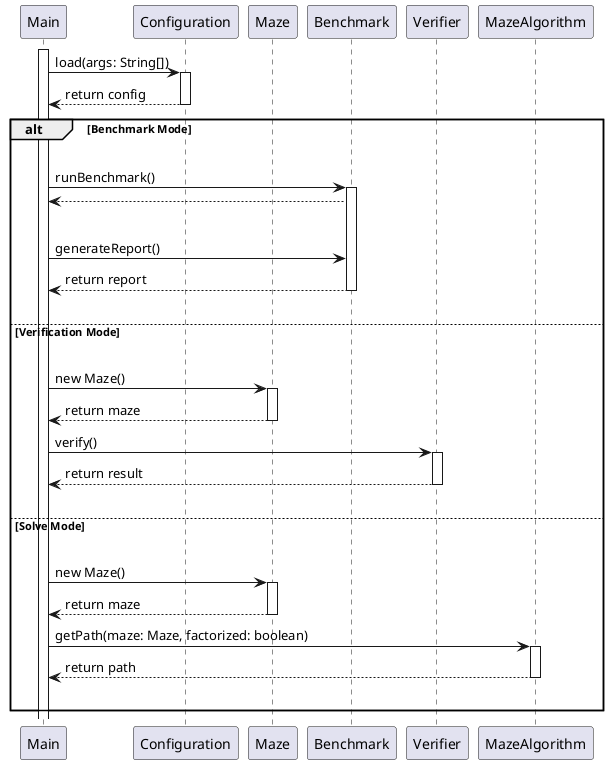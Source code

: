 @startuml Sequence

    participant Main
    participant Configuration
    participant Maze
    participant Benchmark
    participant Verifier
    participant MazeAlgorithm

    Main ++
    Main -> Configuration ++: load(args: String[])
    Main <-- Configuration --: return config

    alt Benchmark Mode
    |||
    Main -> Benchmark ++: runBenchmark()
    Main <-- Benchmark
    |||
    Main -> Benchmark: generateReport()
    Main <-- Benchmark --: return report
    |||
    else Verification Mode
    |||
    Main -> Maze ++: new Maze()
    Main <-- Maze --: return maze
    Main -> Verifier ++: verify()
    Main <-- Verifier --: return result
    |||
    else Solve Mode
    |||
    Main -> Maze ++: new Maze()
    Main <-- Maze --: return maze
    Main -> MazeAlgorithm ++: getPath(maze: Maze, factorized: boolean)
    Main <-- MazeAlgorithm --: return path
    |||
    end

@enduml